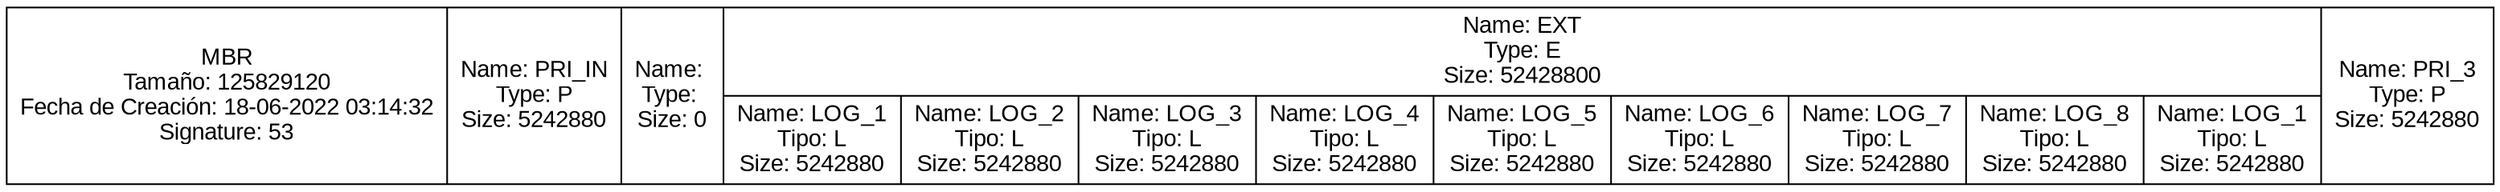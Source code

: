 digraph D {

    node [fontname="Arial"];

    node_A [shape=record label="    MBR\nTamaño: 125829120\nFecha de Creación:  18-06-2022 03:14:32\nSignature: 53|Name: PRI_IN\nType: P\nSize: 5242880\n|Name: \nType:  \nSize: 0\n|{Name: EXT\nType: E\nSize: 52428800\n|{Name: LOG_1\nTipo: L\nSize: 5242880\n|Name: LOG_2\nTipo: L\nSize: 5242880\n|Name: LOG_3\nTipo: L\nSize: 5242880\n|Name: LOG_4\nTipo: L\nSize: 5242880\n|Name: LOG_5\nTipo: L\nSize: 5242880\n|Name: LOG_6\nTipo: L\nSize: 5242880\n|Name: LOG_7\nTipo: L\nSize: 5242880\n|Name: LOG_8\nTipo: L\nSize: 5242880\n|Name: LOG_1\nTipo: L\nSize: 5242880\n}}|Name: PRI_3\nType: P\nSize: 5242880\n"];

}